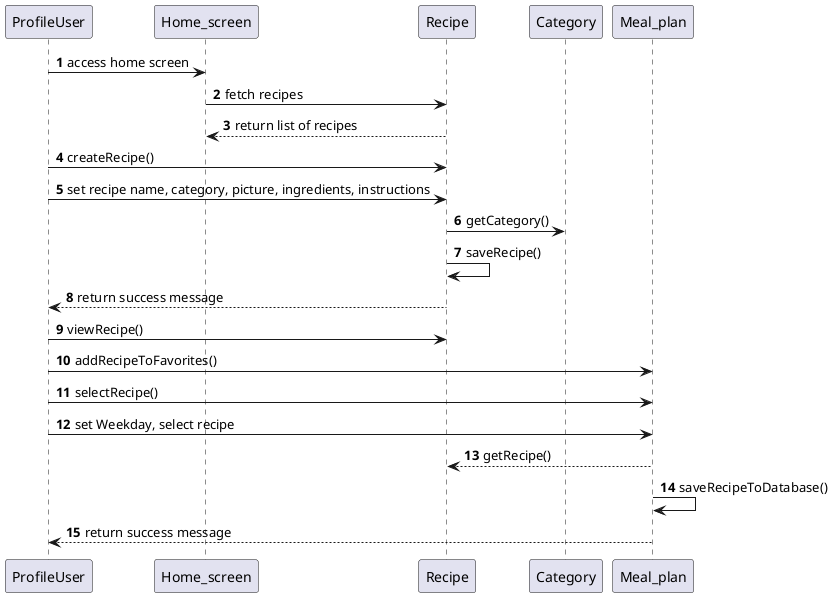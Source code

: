 @startuml
'https://plantuml.com/sequence-diagram

autonumber
ProfileUser -> Home_screen : access home screen
Home_screen -> Recipe : fetch recipes
Recipe --> Home_screen : return list of recipes
ProfileUser -> Recipe: createRecipe()
ProfileUser -> Recipe: set recipe name, category, picture, ingredients, instructions
Recipe -> Category: getCategory()
Recipe -> Recipe: saveRecipe()
Recipe --> ProfileUser: return success message

ProfileUser-> Recipe: viewRecipe()
ProfileUser -> Meal_plan: addRecipeToFavorites()
ProfileUser -> Meal_plan: selectRecipe()
ProfileUser -> Meal_plan: set Weekday, select recipe
Meal_plan --> Recipe: getRecipe()
Meal_plan -> Meal_plan: saveRecipeToDatabase()
Meal_plan --> ProfileUser: return success message
@enduml
